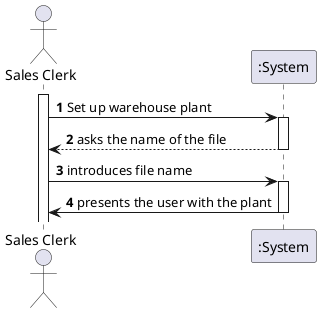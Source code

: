 @startuml
autonumber
actor "Sales Clerk" as MEDLT

activate MEDLT
MEDLT-> ":System" : Set up warehouse plant

activate ":System"
":System" --> MEDLT : asks the name of the file

deactivate ":System"


MEDLT-> ":System" : introduces file name

activate ":System"

":System" -> MEDLT : presents the user with the plant
deactivate ":System"

@enduml